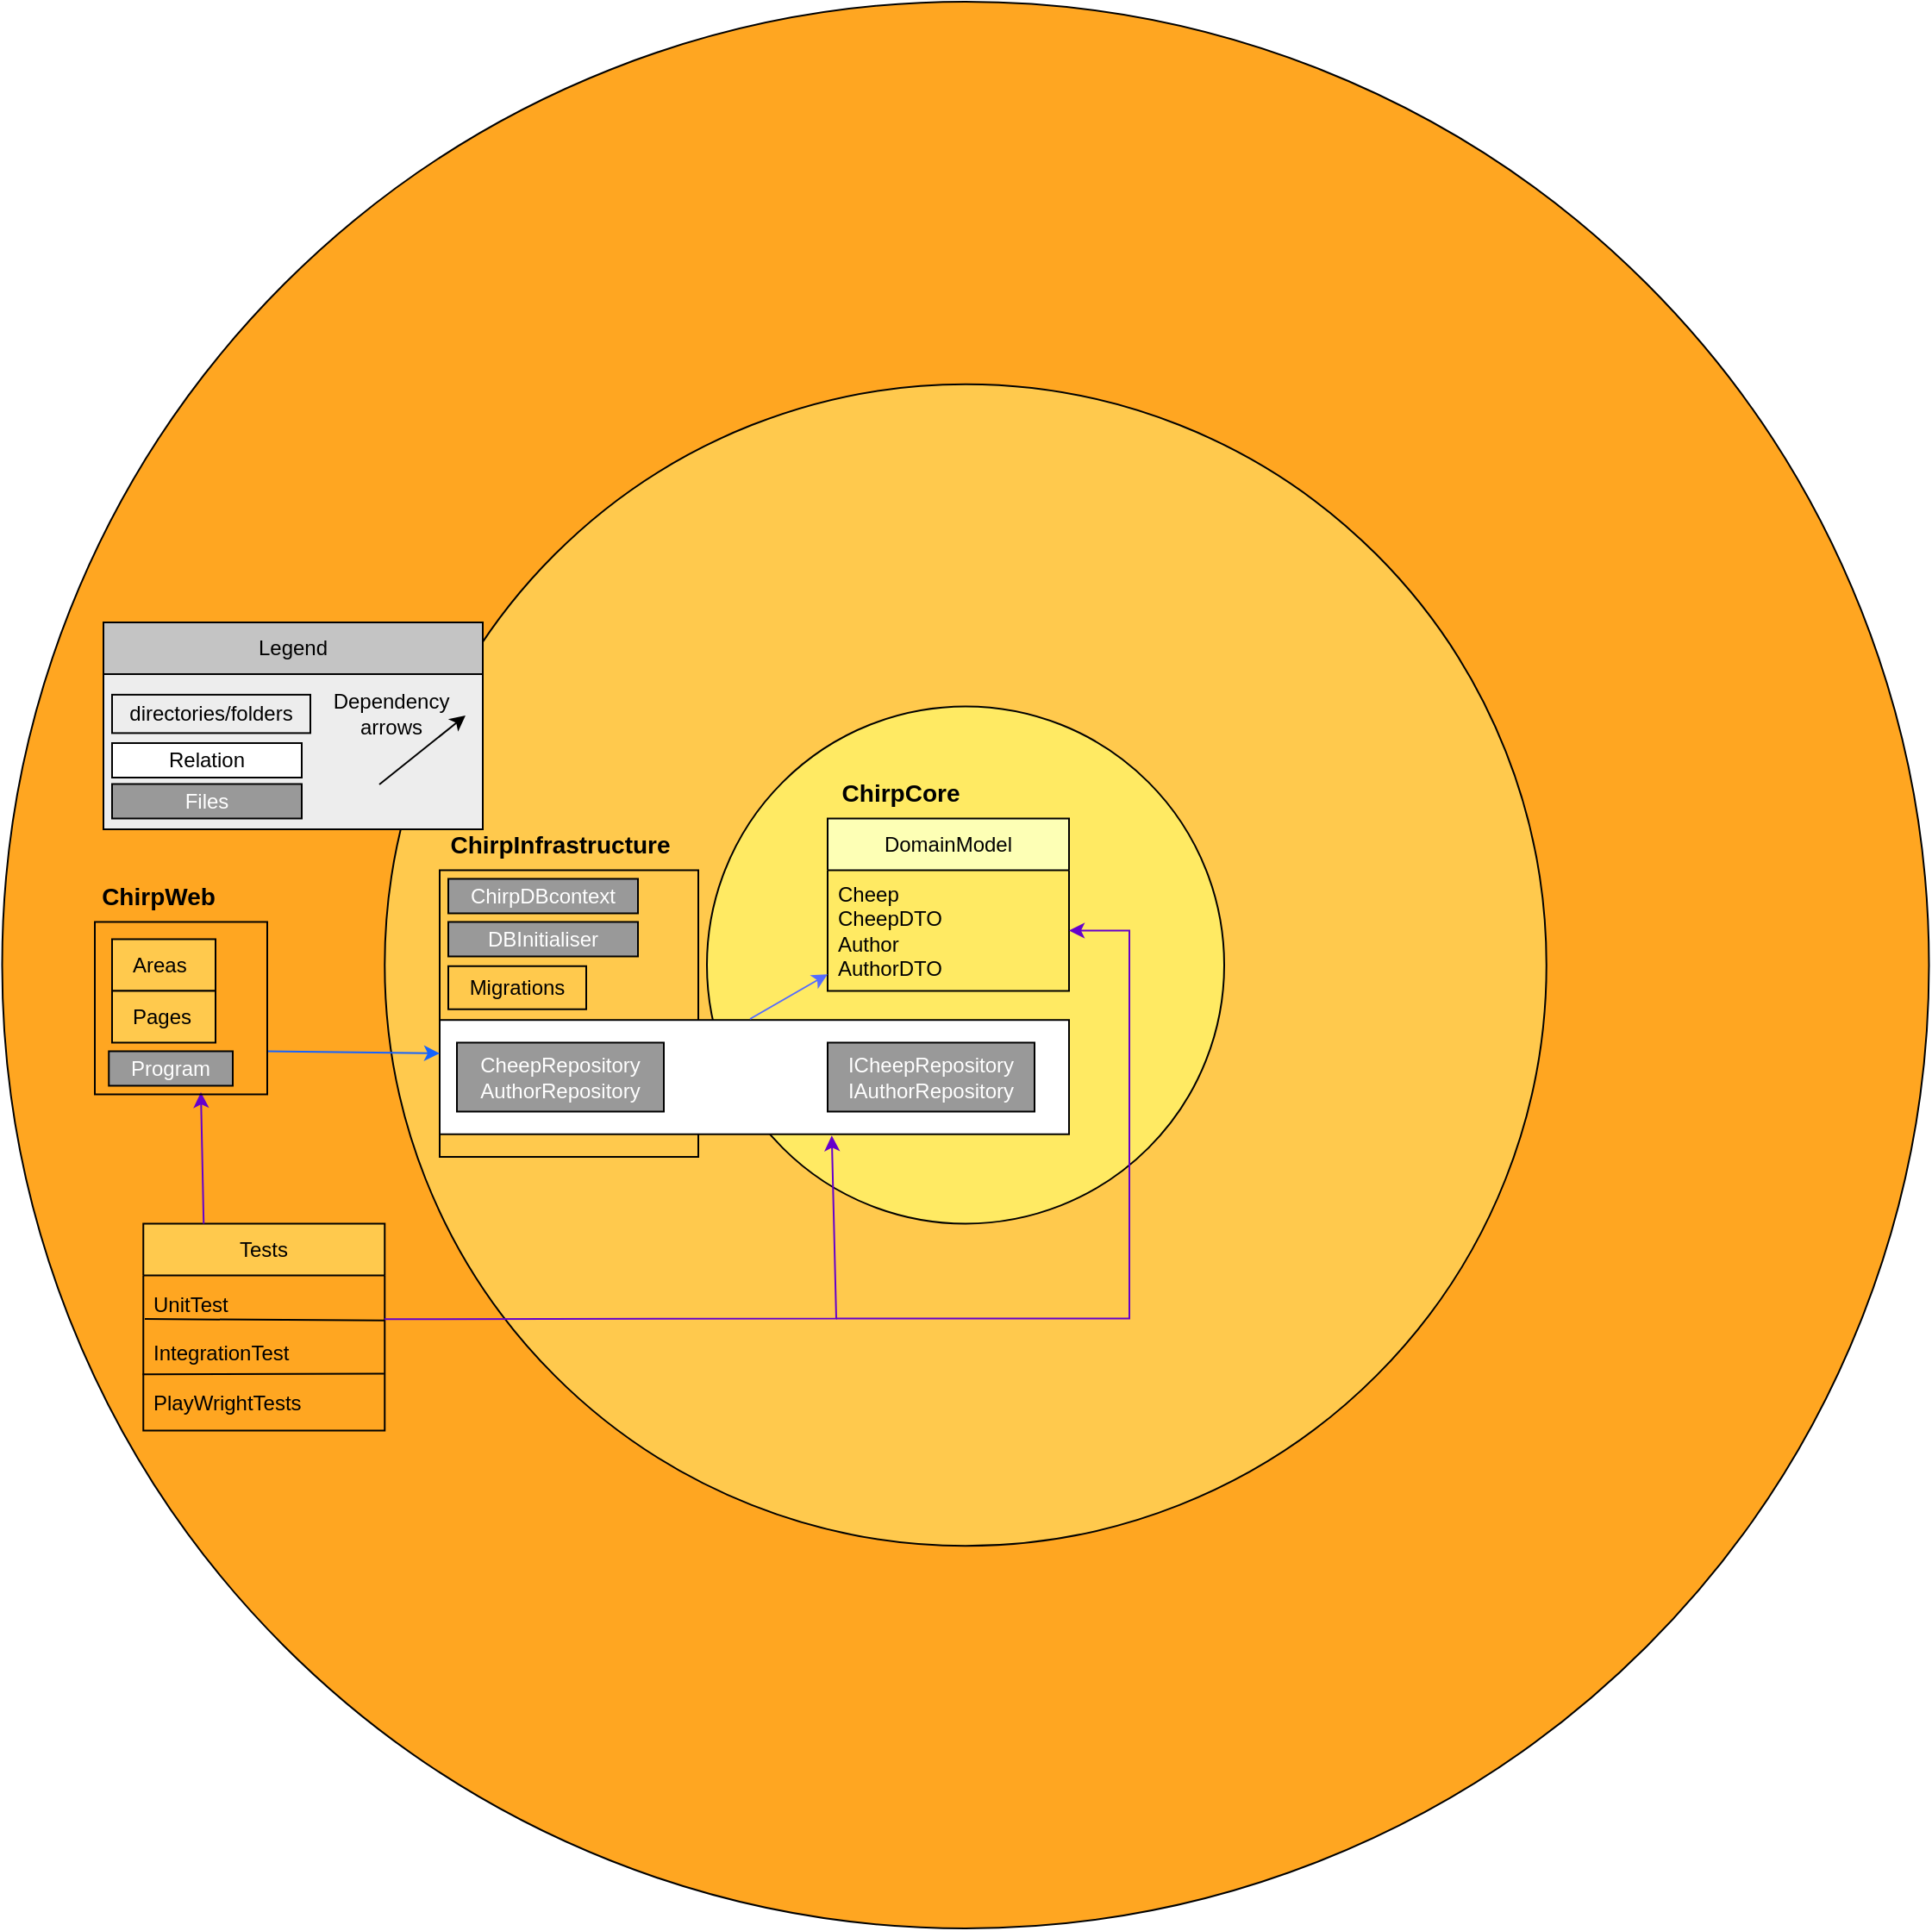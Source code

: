 <mxfile version="25.0.3">
  <diagram id="3228e29e-7158-1315-38df-8450db1d8a1d" name="Page-1">
    <mxGraphModel grid="1" page="1" gridSize="10" guides="1" tooltips="1" connect="1" arrows="1" fold="1" pageScale="1" pageWidth="1169" pageHeight="827" background="none" math="0" shadow="0">
      <root>
        <mxCell id="0" />
        <mxCell id="1" parent="0" />
        <mxCell id="exIKxTLlkk4kaIbdZO4g-1" value="" style="whiteSpace=wrap;html=1;aspect=fixed;fillColor=#FFC94D;" vertex="1" parent="1">
          <mxGeometry x="98.13" y="580" width="63.74" height="63.74" as="geometry" />
        </mxCell>
        <mxCell id="br8MbFnDJQ412bBwJhQh-21541" value="" style="ellipse;whiteSpace=wrap;html=1;aspect=fixed;strokeColor=#000000;fillColor=#FFA621;" vertex="1" parent="1">
          <mxGeometry x="36.25" y="40" width="1117.5" height="1117.5" as="geometry" />
        </mxCell>
        <mxCell id="br8MbFnDJQ412bBwJhQh-21542" value="" style="ellipse;whiteSpace=wrap;html=1;aspect=fixed;fillColor=#FFC94D;" vertex="1" parent="1">
          <mxGeometry x="258.13" y="261.87" width="673.75" height="673.75" as="geometry" />
        </mxCell>
        <mxCell id="lQu1OT2pt03PRRda4X9Q-1" value="" style="rounded=0;whiteSpace=wrap;html=1;fillColor=none;" vertex="1" parent="1">
          <mxGeometry x="290" y="543.74" width="150" height="166.26" as="geometry" />
        </mxCell>
        <mxCell id="br8MbFnDJQ412bBwJhQh-21543" value="" style="ellipse;whiteSpace=wrap;html=1;aspect=fixed;fillColor=#FFEA63;" vertex="1" parent="1">
          <mxGeometry x="445" y="448.74" width="300" height="300" as="geometry" />
        </mxCell>
        <mxCell id="BEjuakZIFOm2mJhld0ev-1" value="" style="rounded=0;whiteSpace=wrap;html=1;" vertex="1" parent="1">
          <mxGeometry x="290" y="630.61" width="365" height="66.26" as="geometry" />
        </mxCell>
        <mxCell id="br8MbFnDJQ412bBwJhQh-21545" value="&lt;b&gt;&lt;font style=&quot;font-size: 14px;&quot;&gt;ChirpCore&lt;/font&gt;&lt;/b&gt;" style="text;html=1;align=center;verticalAlign=middle;whiteSpace=wrap;rounded=0;" vertex="1" parent="1">
          <mxGeometry x="530" y="483.74" width="55" height="30" as="geometry" />
        </mxCell>
        <mxCell id="br8MbFnDJQ412bBwJhQh-21557" value="&lt;b&gt;&lt;font style=&quot;font-size: 14px;&quot;&gt;ChirpInfrastructure&lt;/font&gt;&lt;/b&gt;" style="text;html=1;align=center;verticalAlign=middle;whiteSpace=wrap;rounded=0;" vertex="1" parent="1">
          <mxGeometry x="330" y="513.74" width="60" height="30" as="geometry" />
        </mxCell>
        <mxCell id="br8MbFnDJQ412bBwJhQh-21559" value="&lt;b&gt;&lt;font style=&quot;font-size: 14px;&quot;&gt;ChirpWeb&lt;/font&gt;&lt;/b&gt;" style="text;html=1;align=center;verticalAlign=middle;whiteSpace=wrap;rounded=0;" vertex="1" parent="1">
          <mxGeometry x="91.87" y="543.74" width="70" height="30" as="geometry" />
        </mxCell>
        <mxCell id="br8MbFnDJQ412bBwJhQh-21570" value="DomainModel" style="swimlane;fontStyle=0;childLayout=stackLayout;horizontal=1;startSize=30;horizontalStack=0;resizeParent=1;resizeParentMax=0;resizeLast=0;collapsible=1;marginBottom=0;whiteSpace=wrap;html=1;fillColor=#FDFFB5;" vertex="1" parent="1">
          <mxGeometry x="515" y="513.74" width="140" height="100" as="geometry" />
        </mxCell>
        <mxCell id="br8MbFnDJQ412bBwJhQh-21571" value="Cheep&lt;div&gt;CheepDTO&lt;/div&gt;&lt;div&gt;Author&lt;/div&gt;&lt;div&gt;AuthorDTO&lt;/div&gt;" style="text;strokeColor=none;fillColor=none;align=left;verticalAlign=middle;spacingLeft=4;spacingRight=4;overflow=hidden;points=[[0,0.5],[1,0.5]];portConstraint=eastwest;rotatable=0;whiteSpace=wrap;html=1;" vertex="1" parent="br8MbFnDJQ412bBwJhQh-21570">
          <mxGeometry y="30" width="140" height="70" as="geometry" />
        </mxCell>
        <mxCell id="br8MbFnDJQ412bBwJhQh-21573" value="ICheepRepository&lt;div&gt;IAuthorRepository&lt;/div&gt;" style="text;html=1;align=center;verticalAlign=middle;whiteSpace=wrap;rounded=0;strokeColor=#000000;fillColor=#999999;fontColor=#FFFFFF;" vertex="1" parent="1">
          <mxGeometry x="515" y="643.74" width="120" height="40" as="geometry" />
        </mxCell>
        <mxCell id="br8MbFnDJQ412bBwJhQh-21575" value="CheepRepository&lt;div&gt;AuthorRepository&lt;/div&gt;" style="text;html=1;align=center;verticalAlign=middle;whiteSpace=wrap;rounded=0;strokeColor=#000000;fillColor=#999999;fontColor=#FFFFFF;" vertex="1" parent="1">
          <mxGeometry x="300" y="643.74" width="120" height="40" as="geometry" />
        </mxCell>
        <mxCell id="br8MbFnDJQ412bBwJhQh-21583" value="" style="endArrow=classic;html=1;rounded=0;fillColor=#546BFF;strokeColor=#546BFF;" edge="1" parent="1" target="br8MbFnDJQ412bBwJhQh-21570">
          <mxGeometry width="50" height="50" relative="1" as="geometry">
            <mxPoint x="470" y="630" as="sourcePoint" />
            <mxPoint x="450" y="563.74" as="targetPoint" />
          </mxGeometry>
        </mxCell>
        <mxCell id="br8MbFnDJQ412bBwJhQh-21586" value="Migrations" style="text;html=1;align=center;verticalAlign=middle;whiteSpace=wrap;rounded=0;strokeColor=#000000;" vertex="1" parent="1">
          <mxGeometry x="295" y="599.38" width="80" height="24.99" as="geometry" />
        </mxCell>
        <mxCell id="br8MbFnDJQ412bBwJhQh-21588" value="Tests" style="swimlane;fontStyle=0;childLayout=stackLayout;horizontal=1;startSize=30;horizontalStack=0;resizeParent=1;resizeParentMax=0;resizeLast=0;collapsible=1;marginBottom=0;whiteSpace=wrap;html=1;fillColor=#FFC94D;" vertex="1" parent="1">
          <mxGeometry x="118.13" y="748.74" width="140" height="120" as="geometry" />
        </mxCell>
        <mxCell id="br8MbFnDJQ412bBwJhQh-21589" value="UnitTest&lt;div&gt;&lt;br&gt;&lt;div&gt;IntegrationTest&lt;/div&gt;&lt;div&gt;&lt;br&gt;&lt;/div&gt;&lt;div&gt;PlayWrightTests&lt;/div&gt;&lt;/div&gt;" style="text;strokeColor=none;fillColor=none;align=left;verticalAlign=middle;spacingLeft=4;spacingRight=4;overflow=hidden;points=[[0,0.5],[1,0.5]];portConstraint=eastwest;rotatable=0;whiteSpace=wrap;html=1;" vertex="1" parent="br8MbFnDJQ412bBwJhQh-21588">
          <mxGeometry y="30" width="140" height="90" as="geometry" />
        </mxCell>
        <mxCell id="BEjuakZIFOm2mJhld0ev-8" value="" style="endArrow=none;html=1;rounded=0;exitX=0.006;exitY=0.281;exitDx=0;exitDy=0;exitPerimeter=0;entryX=0.999;entryY=0.291;entryDx=0;entryDy=0;entryPerimeter=0;" edge="1" parent="br8MbFnDJQ412bBwJhQh-21588" source="br8MbFnDJQ412bBwJhQh-21589" target="br8MbFnDJQ412bBwJhQh-21589">
          <mxGeometry width="50" height="50" relative="1" as="geometry">
            <mxPoint x="-68.13" y="191.26" as="sourcePoint" />
            <mxPoint x="136.87" y="54.26" as="targetPoint" />
          </mxGeometry>
        </mxCell>
        <mxCell id="BEjuakZIFOm2mJhld0ev-9" value="" style="endArrow=none;html=1;rounded=0;entryX=-0.003;entryY=0.637;entryDx=0;entryDy=0;entryPerimeter=0;exitX=0.998;exitY=0.634;exitDx=0;exitDy=0;exitPerimeter=0;" edge="1" parent="br8MbFnDJQ412bBwJhQh-21588" source="br8MbFnDJQ412bBwJhQh-21589" target="br8MbFnDJQ412bBwJhQh-21589">
          <mxGeometry width="50" height="50" relative="1" as="geometry">
            <mxPoint x="-68.13" y="221.26" as="sourcePoint" />
            <mxPoint x="-18.13" y="171.26" as="targetPoint" />
          </mxGeometry>
        </mxCell>
        <mxCell id="br8MbFnDJQ412bBwJhQh-21593" value="" style="endArrow=classic;html=1;rounded=0;fillColor=#546BFF;strokeColor=#6600CC;entryX=0.623;entryY=1.012;entryDx=0;entryDy=0;entryPerimeter=0;exitX=0.999;exitY=0.282;exitDx=0;exitDy=0;exitPerimeter=0;" edge="1" parent="1" source="br8MbFnDJQ412bBwJhQh-21589" target="BEjuakZIFOm2mJhld0ev-1">
          <mxGeometry width="50" height="50" relative="1" as="geometry">
            <mxPoint x="260" y="808" as="sourcePoint" />
            <mxPoint x="513.56" y="692.54" as="targetPoint" />
            <Array as="points">
              <mxPoint x="520" y="803.74" />
            </Array>
          </mxGeometry>
        </mxCell>
        <mxCell id="br8MbFnDJQ412bBwJhQh-21595" value="" style="endArrow=classic;html=1;rounded=0;fillColor=#546BFF;strokeColor=#6600CC;" edge="1" parent="1" target="br8MbFnDJQ412bBwJhQh-21571">
          <mxGeometry width="50" height="50" relative="1" as="geometry">
            <mxPoint x="520" y="803.74" as="sourcePoint" />
            <mxPoint x="535" y="626.74" as="targetPoint" />
            <Array as="points">
              <mxPoint x="690" y="803.74" />
              <mxPoint x="690" y="578.74" />
            </Array>
          </mxGeometry>
        </mxCell>
        <mxCell id="br8MbFnDJQ412bBwJhQh-21598" value="Program" style="text;html=1;align=left;verticalAlign=middle;whiteSpace=wrap;rounded=0;" vertex="1" parent="1">
          <mxGeometry x="110" y="643.74" width="60" height="30" as="geometry" />
        </mxCell>
        <mxCell id="br8MbFnDJQ412bBwJhQh-21606" value="" style="rounded=0;whiteSpace=wrap;html=1;fillColor=#FFC94D;" vertex="1" parent="1">
          <mxGeometry x="100" y="583.74" width="60" height="30" as="geometry" />
        </mxCell>
        <mxCell id="br8MbFnDJQ412bBwJhQh-21607" value="" style="rounded=0;whiteSpace=wrap;html=1;fillColor=#FFC94D;" vertex="1" parent="1">
          <mxGeometry x="100" y="613.74" width="60" height="30" as="geometry" />
        </mxCell>
        <mxCell id="br8MbFnDJQ412bBwJhQh-21609" value="" style="endArrow=classic;html=1;rounded=0;entryX=0.615;entryY=0.988;entryDx=0;entryDy=0;strokeColor=#6600CC;exitX=0.25;exitY=0;exitDx=0;exitDy=0;entryPerimeter=0;" edge="1" parent="1" source="br8MbFnDJQ412bBwJhQh-21588" target="br8MbFnDJQ412bBwJhQh-21608">
          <mxGeometry width="50" height="50" relative="1" as="geometry">
            <mxPoint x="155" y="743.74" as="sourcePoint" />
            <mxPoint x="450" y="573.74" as="targetPoint" />
          </mxGeometry>
        </mxCell>
        <mxCell id="br8MbFnDJQ412bBwJhQh-21610" value="" style="endArrow=classic;html=1;rounded=0;exitX=1;exitY=0.75;exitDx=0;exitDy=0;strokeColor=#1463FF;" edge="1" parent="1" source="br8MbFnDJQ412bBwJhQh-21608">
          <mxGeometry width="50" height="50" relative="1" as="geometry">
            <mxPoint x="290" y="663.74" as="sourcePoint" />
            <mxPoint x="290" y="650" as="targetPoint" />
          </mxGeometry>
        </mxCell>
        <mxCell id="br8MbFnDJQ412bBwJhQh-21608" value="" style="rounded=0;whiteSpace=wrap;html=1;fillColor=none;" vertex="1" parent="1">
          <mxGeometry x="90" y="573.74" width="100" height="100" as="geometry" />
        </mxCell>
        <mxCell id="br8MbFnDJQ412bBwJhQh-21602" value="Areas" style="text;html=1;align=left;verticalAlign=middle;whiteSpace=wrap;rounded=0;" vertex="1" parent="1">
          <mxGeometry x="110" y="583.74" width="60" height="30" as="geometry" />
        </mxCell>
        <mxCell id="br8MbFnDJQ412bBwJhQh-21603" value="Pages" style="text;html=1;align=left;verticalAlign=middle;whiteSpace=wrap;rounded=0;" vertex="1" parent="1">
          <mxGeometry x="110" y="613.74" width="60" height="30" as="geometry" />
        </mxCell>
        <mxCell id="hLnZEHJTdkGw0MaBrjyS-5" value="" style="rounded=0;whiteSpace=wrap;html=1;fillColor=#EDEDED;" vertex="1" parent="1">
          <mxGeometry x="95" y="400" width="220" height="120" as="geometry" />
        </mxCell>
        <mxCell id="hLnZEHJTdkGw0MaBrjyS-6" value="&lt;span id=&quot;docs-internal-guid-6de0b77c-7fff-d3de-008d-7fd936bf93fc&quot;&gt;&lt;span style=&quot;font-family: Arial, sans-serif; background-color: transparent; font-variant-numeric: normal; font-variant-east-asian: normal; font-variant-alternates: normal; font-variant-position: normal; font-variant-emoji: normal; vertical-align: baseline; white-space-collapse: preserve;&quot;&gt;&lt;font style=&quot;font-size: 12px;&quot;&gt;directories/folders&lt;/font&gt;&lt;/span&gt;&lt;/span&gt;" style="rounded=0;whiteSpace=wrap;html=1;fillColor=none;" vertex="1" parent="1">
          <mxGeometry x="100" y="441.94" width="115" height="22.26" as="geometry" />
        </mxCell>
        <mxCell id="hLnZEHJTdkGw0MaBrjyS-8" value="Dependency arrows" style="text;html=1;align=center;verticalAlign=middle;whiteSpace=wrap;rounded=0;" vertex="1" parent="1">
          <mxGeometry x="231.26" y="441.94" width="61.87" height="22.39" as="geometry" />
        </mxCell>
        <mxCell id="hLnZEHJTdkGw0MaBrjyS-11" value="" style="endArrow=classic;html=1;rounded=0;" edge="1" parent="1">
          <mxGeometry width="50" height="50" relative="1" as="geometry">
            <mxPoint x="255" y="494" as="sourcePoint" />
            <mxPoint x="305" y="454" as="targetPoint" />
          </mxGeometry>
        </mxCell>
        <mxCell id="hLnZEHJTdkGw0MaBrjyS-12" value="Legend" style="rounded=0;whiteSpace=wrap;html=1;fillColor=#C4C4C4;" vertex="1" parent="1">
          <mxGeometry x="95" y="400" width="220" height="30" as="geometry" />
        </mxCell>
        <mxCell id="BEjuakZIFOm2mJhld0ev-3" value="Relation" style="rounded=0;whiteSpace=wrap;html=1;" vertex="1" parent="1">
          <mxGeometry x="100" y="470" width="110" height="20" as="geometry" />
        </mxCell>
        <mxCell id="lQu1OT2pt03PRRda4X9Q-2" value="Files" style="rounded=0;whiteSpace=wrap;html=1;fillColor=#999999;fontColor=#ffffff;" vertex="1" parent="1">
          <mxGeometry x="100" y="493.74" width="110" height="20" as="geometry" />
        </mxCell>
        <mxCell id="lQu1OT2pt03PRRda4X9Q-3" value="ChirpDBcontext" style="rounded=0;whiteSpace=wrap;html=1;fillColor=#999999;shadow=0;fontColor=#ffffff;" vertex="1" parent="1">
          <mxGeometry x="295" y="548.74" width="110" height="20" as="geometry" />
        </mxCell>
        <mxCell id="lQu1OT2pt03PRRda4X9Q-4" value="DBInitialiser" style="rounded=0;whiteSpace=wrap;html=1;fillColor=#999999;fontColor=#ffffff;" vertex="1" parent="1">
          <mxGeometry x="295" y="573.74" width="110" height="20" as="geometry" />
        </mxCell>
        <mxCell id="lQu1OT2pt03PRRda4X9Q-5" value="Program" style="rounded=0;whiteSpace=wrap;html=1;fillColor=#999999;fontColor=#ffffff;" vertex="1" parent="1">
          <mxGeometry x="98.13" y="648.74" width="71.87" height="20" as="geometry" />
        </mxCell>
      </root>
    </mxGraphModel>
  </diagram>
</mxfile>

